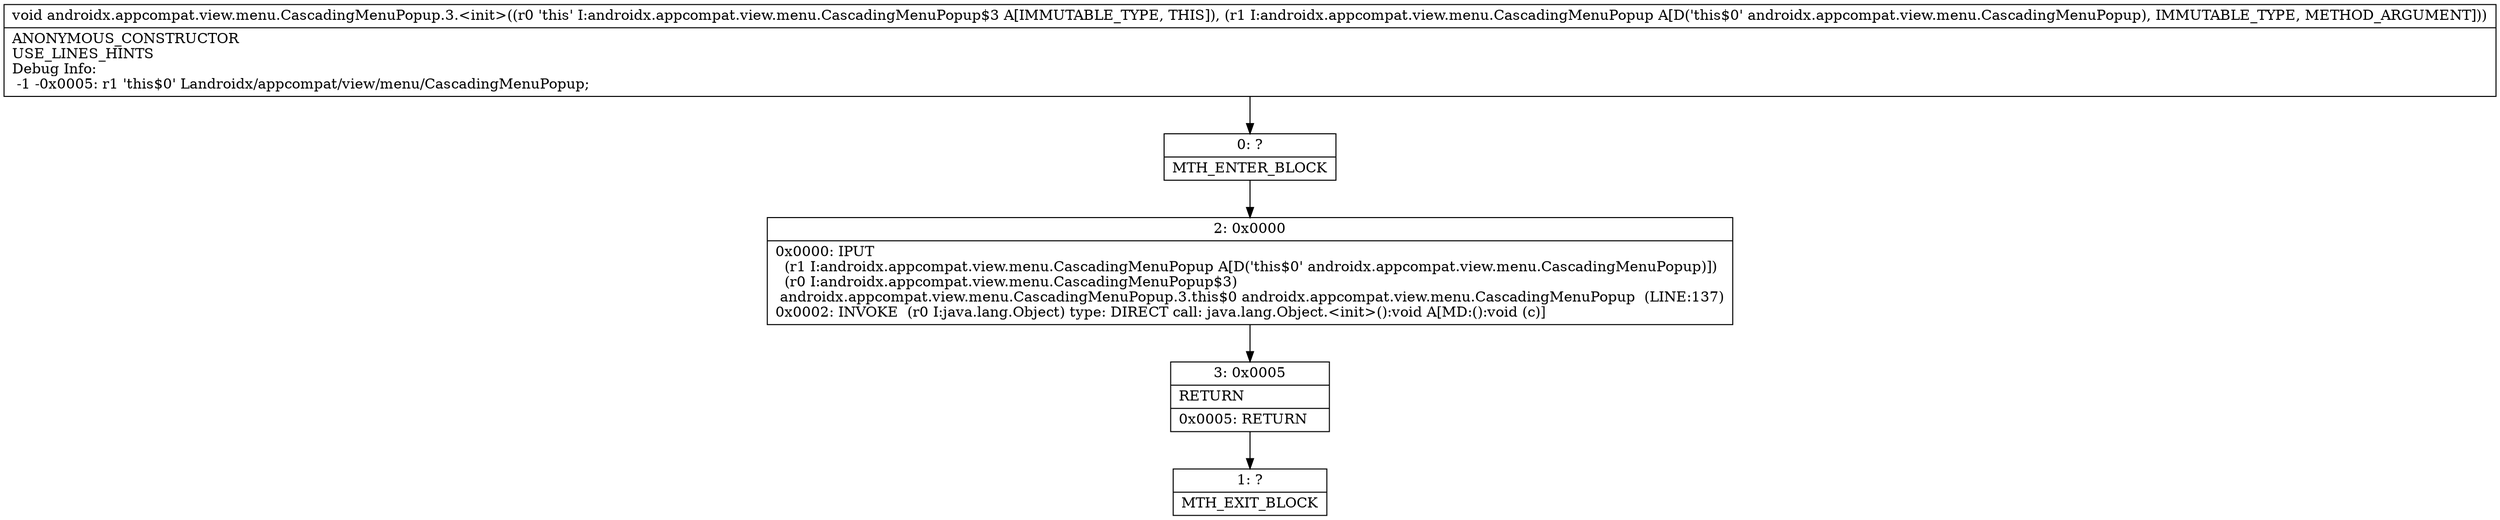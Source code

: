 digraph "CFG forandroidx.appcompat.view.menu.CascadingMenuPopup.3.\<init\>(Landroidx\/appcompat\/view\/menu\/CascadingMenuPopup;)V" {
Node_0 [shape=record,label="{0\:\ ?|MTH_ENTER_BLOCK\l}"];
Node_2 [shape=record,label="{2\:\ 0x0000|0x0000: IPUT  \l  (r1 I:androidx.appcompat.view.menu.CascadingMenuPopup A[D('this$0' androidx.appcompat.view.menu.CascadingMenuPopup)])\l  (r0 I:androidx.appcompat.view.menu.CascadingMenuPopup$3)\l androidx.appcompat.view.menu.CascadingMenuPopup.3.this$0 androidx.appcompat.view.menu.CascadingMenuPopup  (LINE:137)\l0x0002: INVOKE  (r0 I:java.lang.Object) type: DIRECT call: java.lang.Object.\<init\>():void A[MD:():void (c)]\l}"];
Node_3 [shape=record,label="{3\:\ 0x0005|RETURN\l|0x0005: RETURN   \l}"];
Node_1 [shape=record,label="{1\:\ ?|MTH_EXIT_BLOCK\l}"];
MethodNode[shape=record,label="{void androidx.appcompat.view.menu.CascadingMenuPopup.3.\<init\>((r0 'this' I:androidx.appcompat.view.menu.CascadingMenuPopup$3 A[IMMUTABLE_TYPE, THIS]), (r1 I:androidx.appcompat.view.menu.CascadingMenuPopup A[D('this$0' androidx.appcompat.view.menu.CascadingMenuPopup), IMMUTABLE_TYPE, METHOD_ARGUMENT]))  | ANONYMOUS_CONSTRUCTOR\lUSE_LINES_HINTS\lDebug Info:\l  \-1 \-0x0005: r1 'this$0' Landroidx\/appcompat\/view\/menu\/CascadingMenuPopup;\l}"];
MethodNode -> Node_0;Node_0 -> Node_2;
Node_2 -> Node_3;
Node_3 -> Node_1;
}

